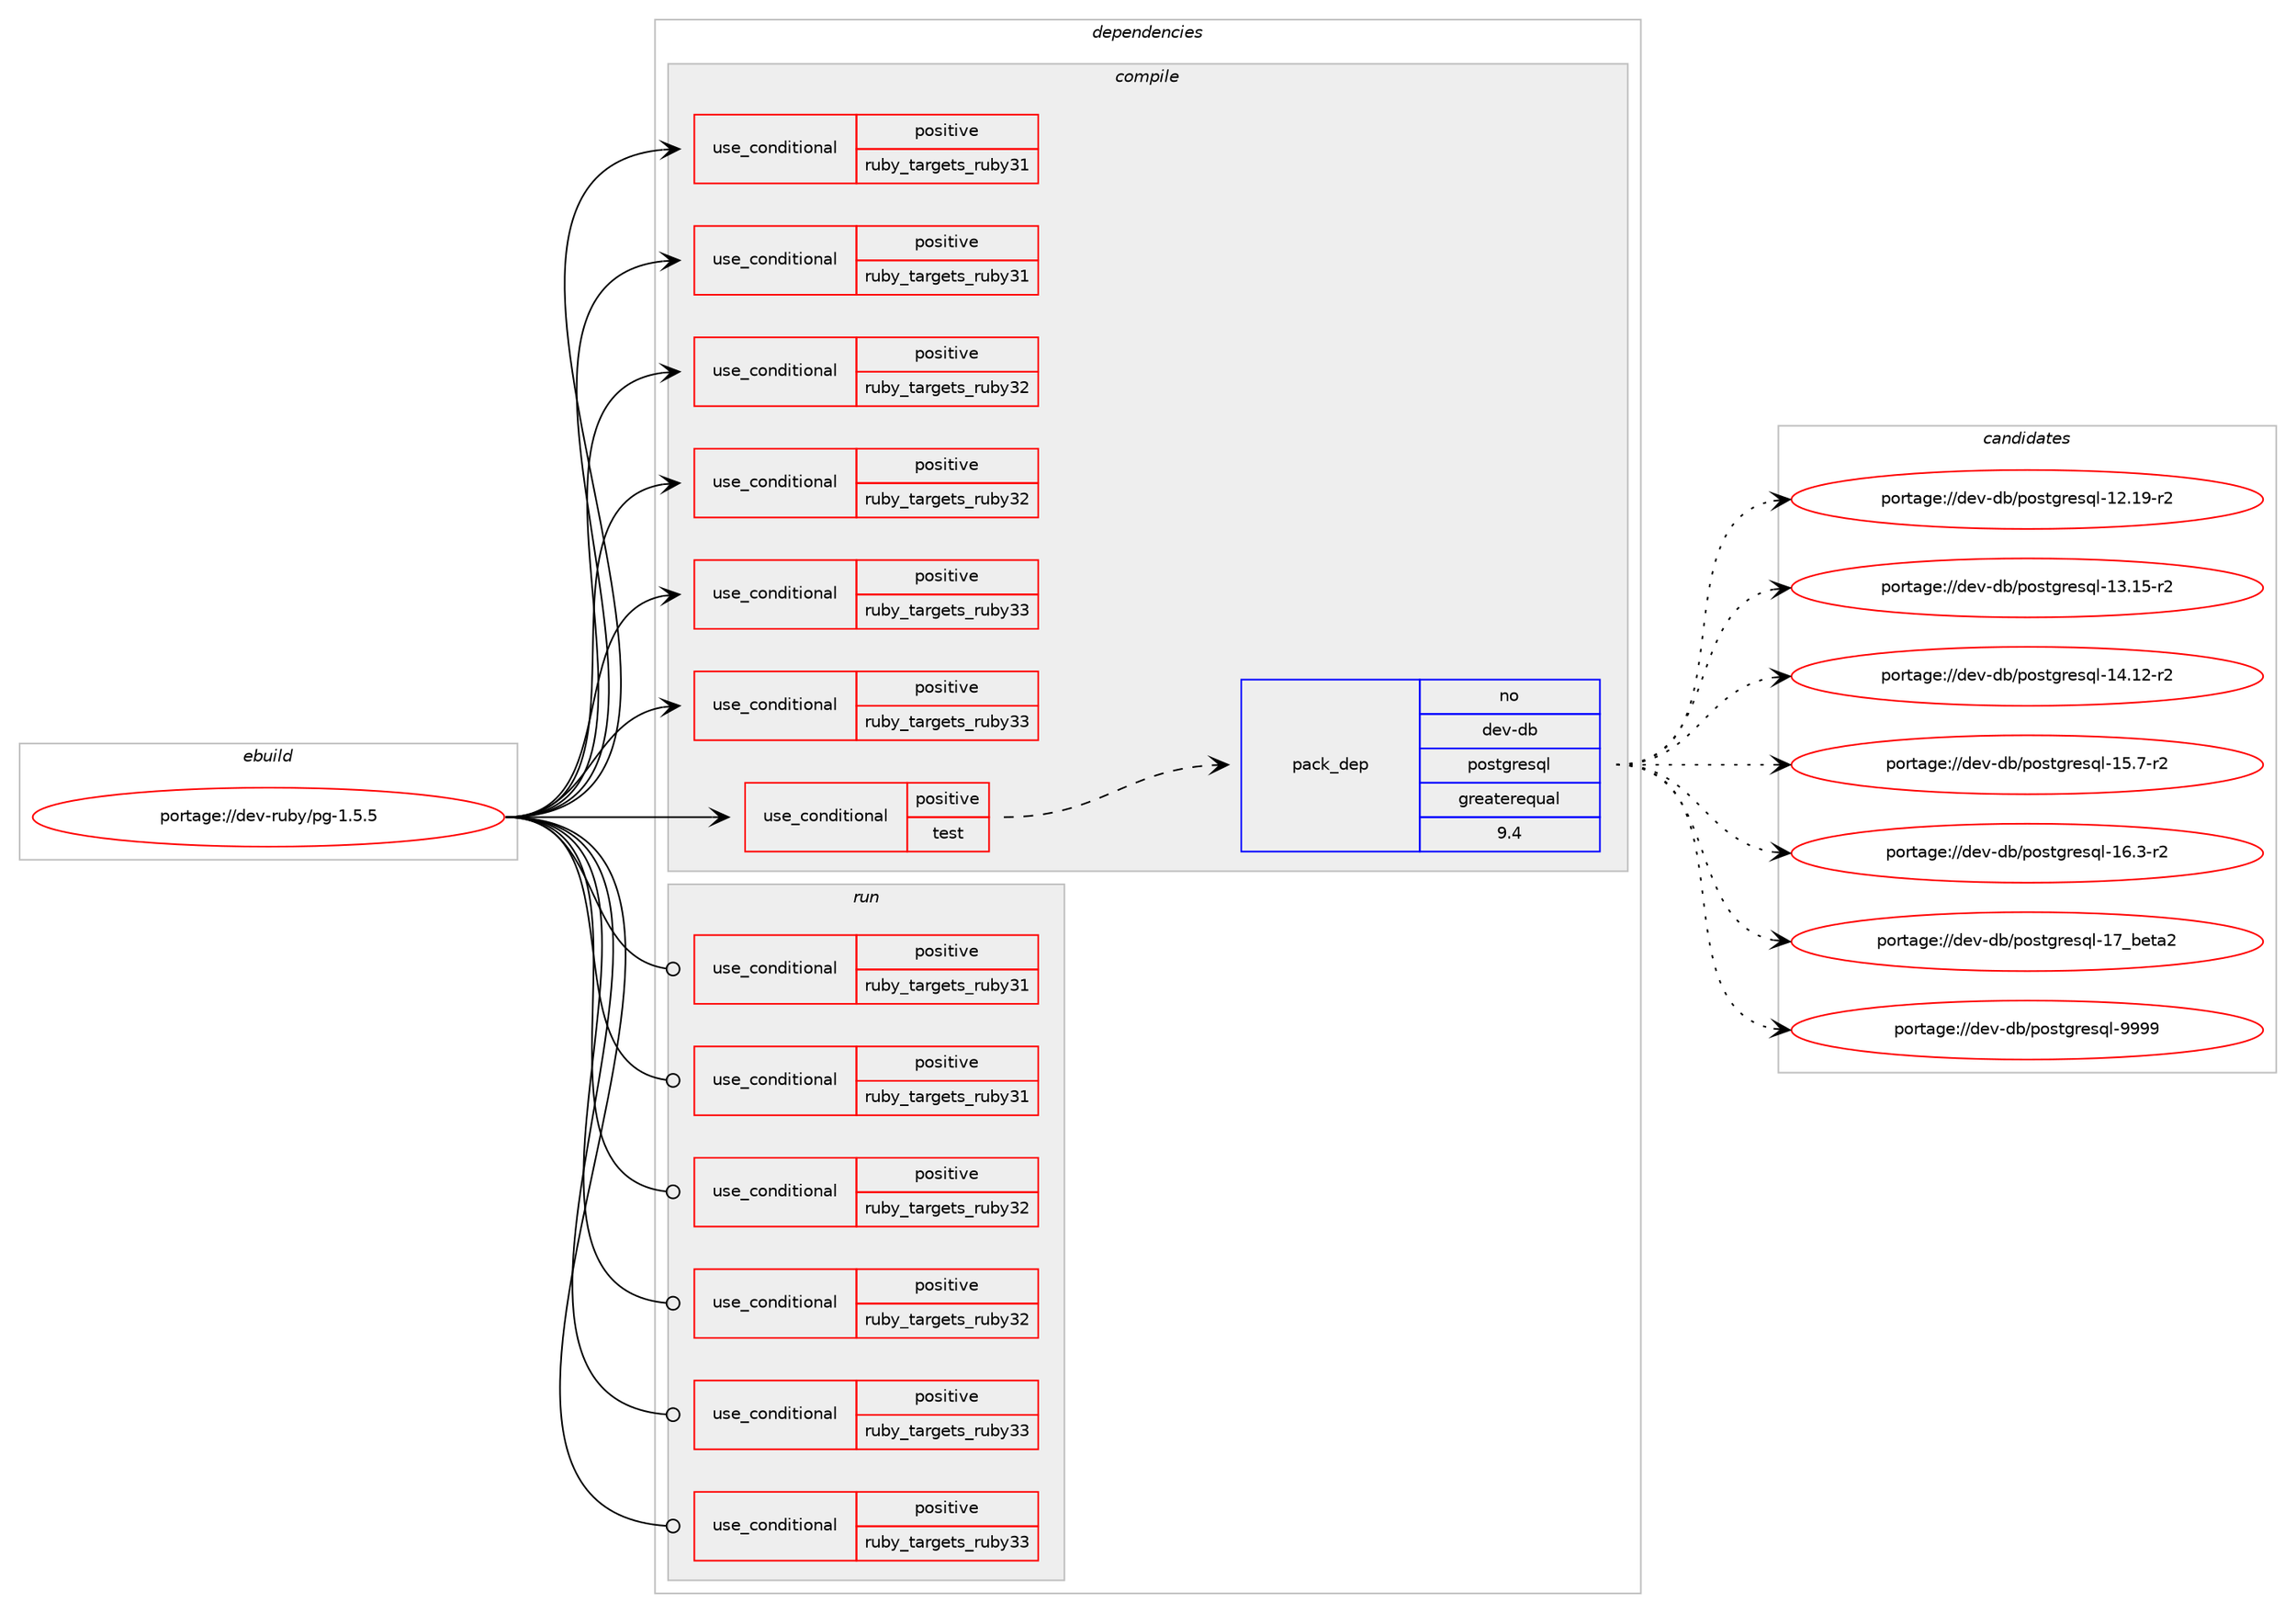 digraph prolog {

# *************
# Graph options
# *************

newrank=true;
concentrate=true;
compound=true;
graph [rankdir=LR,fontname=Helvetica,fontsize=10,ranksep=1.5];#, ranksep=2.5, nodesep=0.2];
edge  [arrowhead=vee];
node  [fontname=Helvetica,fontsize=10];

# **********
# The ebuild
# **********

subgraph cluster_leftcol {
color=gray;
rank=same;
label=<<i>ebuild</i>>;
id [label="portage://dev-ruby/pg-1.5.5", color=red, width=4, href="../dev-ruby/pg-1.5.5.svg"];
}

# ****************
# The dependencies
# ****************

subgraph cluster_midcol {
color=gray;
label=<<i>dependencies</i>>;
subgraph cluster_compile {
fillcolor="#eeeeee";
style=filled;
label=<<i>compile</i>>;
subgraph cond51101 {
dependency99028 [label=<<TABLE BORDER="0" CELLBORDER="1" CELLSPACING="0" CELLPADDING="4"><TR><TD ROWSPAN="3" CELLPADDING="10">use_conditional</TD></TR><TR><TD>positive</TD></TR><TR><TD>ruby_targets_ruby31</TD></TR></TABLE>>, shape=none, color=red];
# *** BEGIN UNKNOWN DEPENDENCY TYPE (TODO) ***
# dependency99028 -> package_dependency(portage://dev-ruby/pg-1.5.5,install,no,dev-lang,ruby,none,[,,],[slot(3.1)],[])
# *** END UNKNOWN DEPENDENCY TYPE (TODO) ***

}
id:e -> dependency99028:w [weight=20,style="solid",arrowhead="vee"];
subgraph cond51102 {
dependency99029 [label=<<TABLE BORDER="0" CELLBORDER="1" CELLSPACING="0" CELLPADDING="4"><TR><TD ROWSPAN="3" CELLPADDING="10">use_conditional</TD></TR><TR><TD>positive</TD></TR><TR><TD>ruby_targets_ruby31</TD></TR></TABLE>>, shape=none, color=red];
# *** BEGIN UNKNOWN DEPENDENCY TYPE (TODO) ***
# dependency99029 -> package_dependency(portage://dev-ruby/pg-1.5.5,install,no,virtual,rubygems,none,[,,],[],[use(enable(ruby_targets_ruby31),negative)])
# *** END UNKNOWN DEPENDENCY TYPE (TODO) ***

}
id:e -> dependency99029:w [weight=20,style="solid",arrowhead="vee"];
subgraph cond51103 {
dependency99030 [label=<<TABLE BORDER="0" CELLBORDER="1" CELLSPACING="0" CELLPADDING="4"><TR><TD ROWSPAN="3" CELLPADDING="10">use_conditional</TD></TR><TR><TD>positive</TD></TR><TR><TD>ruby_targets_ruby32</TD></TR></TABLE>>, shape=none, color=red];
# *** BEGIN UNKNOWN DEPENDENCY TYPE (TODO) ***
# dependency99030 -> package_dependency(portage://dev-ruby/pg-1.5.5,install,no,dev-lang,ruby,none,[,,],[slot(3.2)],[])
# *** END UNKNOWN DEPENDENCY TYPE (TODO) ***

}
id:e -> dependency99030:w [weight=20,style="solid",arrowhead="vee"];
subgraph cond51104 {
dependency99031 [label=<<TABLE BORDER="0" CELLBORDER="1" CELLSPACING="0" CELLPADDING="4"><TR><TD ROWSPAN="3" CELLPADDING="10">use_conditional</TD></TR><TR><TD>positive</TD></TR><TR><TD>ruby_targets_ruby32</TD></TR></TABLE>>, shape=none, color=red];
# *** BEGIN UNKNOWN DEPENDENCY TYPE (TODO) ***
# dependency99031 -> package_dependency(portage://dev-ruby/pg-1.5.5,install,no,virtual,rubygems,none,[,,],[],[use(enable(ruby_targets_ruby32),negative)])
# *** END UNKNOWN DEPENDENCY TYPE (TODO) ***

}
id:e -> dependency99031:w [weight=20,style="solid",arrowhead="vee"];
subgraph cond51105 {
dependency99032 [label=<<TABLE BORDER="0" CELLBORDER="1" CELLSPACING="0" CELLPADDING="4"><TR><TD ROWSPAN="3" CELLPADDING="10">use_conditional</TD></TR><TR><TD>positive</TD></TR><TR><TD>ruby_targets_ruby33</TD></TR></TABLE>>, shape=none, color=red];
# *** BEGIN UNKNOWN DEPENDENCY TYPE (TODO) ***
# dependency99032 -> package_dependency(portage://dev-ruby/pg-1.5.5,install,no,dev-lang,ruby,none,[,,],[slot(3.3)],[])
# *** END UNKNOWN DEPENDENCY TYPE (TODO) ***

}
id:e -> dependency99032:w [weight=20,style="solid",arrowhead="vee"];
subgraph cond51106 {
dependency99033 [label=<<TABLE BORDER="0" CELLBORDER="1" CELLSPACING="0" CELLPADDING="4"><TR><TD ROWSPAN="3" CELLPADDING="10">use_conditional</TD></TR><TR><TD>positive</TD></TR><TR><TD>ruby_targets_ruby33</TD></TR></TABLE>>, shape=none, color=red];
# *** BEGIN UNKNOWN DEPENDENCY TYPE (TODO) ***
# dependency99033 -> package_dependency(portage://dev-ruby/pg-1.5.5,install,no,virtual,rubygems,none,[,,],[],[use(enable(ruby_targets_ruby33),negative)])
# *** END UNKNOWN DEPENDENCY TYPE (TODO) ***

}
id:e -> dependency99033:w [weight=20,style="solid",arrowhead="vee"];
subgraph cond51107 {
dependency99034 [label=<<TABLE BORDER="0" CELLBORDER="1" CELLSPACING="0" CELLPADDING="4"><TR><TD ROWSPAN="3" CELLPADDING="10">use_conditional</TD></TR><TR><TD>positive</TD></TR><TR><TD>test</TD></TR></TABLE>>, shape=none, color=red];
subgraph pack46610 {
dependency99035 [label=<<TABLE BORDER="0" CELLBORDER="1" CELLSPACING="0" CELLPADDING="4" WIDTH="220"><TR><TD ROWSPAN="6" CELLPADDING="30">pack_dep</TD></TR><TR><TD WIDTH="110">no</TD></TR><TR><TD>dev-db</TD></TR><TR><TD>postgresql</TD></TR><TR><TD>greaterequal</TD></TR><TR><TD>9.4</TD></TR></TABLE>>, shape=none, color=blue];
}
dependency99034:e -> dependency99035:w [weight=20,style="dashed",arrowhead="vee"];
}
id:e -> dependency99034:w [weight=20,style="solid",arrowhead="vee"];
# *** BEGIN UNKNOWN DEPENDENCY TYPE (TODO) ***
# id -> package_dependency(portage://dev-ruby/pg-1.5.5,install,no,dev-db,postgresql,none,[,,],[],[])
# *** END UNKNOWN DEPENDENCY TYPE (TODO) ***

}
subgraph cluster_compileandrun {
fillcolor="#eeeeee";
style=filled;
label=<<i>compile and run</i>>;
}
subgraph cluster_run {
fillcolor="#eeeeee";
style=filled;
label=<<i>run</i>>;
subgraph cond51108 {
dependency99036 [label=<<TABLE BORDER="0" CELLBORDER="1" CELLSPACING="0" CELLPADDING="4"><TR><TD ROWSPAN="3" CELLPADDING="10">use_conditional</TD></TR><TR><TD>positive</TD></TR><TR><TD>ruby_targets_ruby31</TD></TR></TABLE>>, shape=none, color=red];
# *** BEGIN UNKNOWN DEPENDENCY TYPE (TODO) ***
# dependency99036 -> package_dependency(portage://dev-ruby/pg-1.5.5,run,no,dev-lang,ruby,none,[,,],[slot(3.1)],[])
# *** END UNKNOWN DEPENDENCY TYPE (TODO) ***

}
id:e -> dependency99036:w [weight=20,style="solid",arrowhead="odot"];
subgraph cond51109 {
dependency99037 [label=<<TABLE BORDER="0" CELLBORDER="1" CELLSPACING="0" CELLPADDING="4"><TR><TD ROWSPAN="3" CELLPADDING="10">use_conditional</TD></TR><TR><TD>positive</TD></TR><TR><TD>ruby_targets_ruby31</TD></TR></TABLE>>, shape=none, color=red];
# *** BEGIN UNKNOWN DEPENDENCY TYPE (TODO) ***
# dependency99037 -> package_dependency(portage://dev-ruby/pg-1.5.5,run,no,virtual,rubygems,none,[,,],[],[use(enable(ruby_targets_ruby31),negative)])
# *** END UNKNOWN DEPENDENCY TYPE (TODO) ***

}
id:e -> dependency99037:w [weight=20,style="solid",arrowhead="odot"];
subgraph cond51110 {
dependency99038 [label=<<TABLE BORDER="0" CELLBORDER="1" CELLSPACING="0" CELLPADDING="4"><TR><TD ROWSPAN="3" CELLPADDING="10">use_conditional</TD></TR><TR><TD>positive</TD></TR><TR><TD>ruby_targets_ruby32</TD></TR></TABLE>>, shape=none, color=red];
# *** BEGIN UNKNOWN DEPENDENCY TYPE (TODO) ***
# dependency99038 -> package_dependency(portage://dev-ruby/pg-1.5.5,run,no,dev-lang,ruby,none,[,,],[slot(3.2)],[])
# *** END UNKNOWN DEPENDENCY TYPE (TODO) ***

}
id:e -> dependency99038:w [weight=20,style="solid",arrowhead="odot"];
subgraph cond51111 {
dependency99039 [label=<<TABLE BORDER="0" CELLBORDER="1" CELLSPACING="0" CELLPADDING="4"><TR><TD ROWSPAN="3" CELLPADDING="10">use_conditional</TD></TR><TR><TD>positive</TD></TR><TR><TD>ruby_targets_ruby32</TD></TR></TABLE>>, shape=none, color=red];
# *** BEGIN UNKNOWN DEPENDENCY TYPE (TODO) ***
# dependency99039 -> package_dependency(portage://dev-ruby/pg-1.5.5,run,no,virtual,rubygems,none,[,,],[],[use(enable(ruby_targets_ruby32),negative)])
# *** END UNKNOWN DEPENDENCY TYPE (TODO) ***

}
id:e -> dependency99039:w [weight=20,style="solid",arrowhead="odot"];
subgraph cond51112 {
dependency99040 [label=<<TABLE BORDER="0" CELLBORDER="1" CELLSPACING="0" CELLPADDING="4"><TR><TD ROWSPAN="3" CELLPADDING="10">use_conditional</TD></TR><TR><TD>positive</TD></TR><TR><TD>ruby_targets_ruby33</TD></TR></TABLE>>, shape=none, color=red];
# *** BEGIN UNKNOWN DEPENDENCY TYPE (TODO) ***
# dependency99040 -> package_dependency(portage://dev-ruby/pg-1.5.5,run,no,dev-lang,ruby,none,[,,],[slot(3.3)],[])
# *** END UNKNOWN DEPENDENCY TYPE (TODO) ***

}
id:e -> dependency99040:w [weight=20,style="solid",arrowhead="odot"];
subgraph cond51113 {
dependency99041 [label=<<TABLE BORDER="0" CELLBORDER="1" CELLSPACING="0" CELLPADDING="4"><TR><TD ROWSPAN="3" CELLPADDING="10">use_conditional</TD></TR><TR><TD>positive</TD></TR><TR><TD>ruby_targets_ruby33</TD></TR></TABLE>>, shape=none, color=red];
# *** BEGIN UNKNOWN DEPENDENCY TYPE (TODO) ***
# dependency99041 -> package_dependency(portage://dev-ruby/pg-1.5.5,run,no,virtual,rubygems,none,[,,],[],[use(enable(ruby_targets_ruby33),negative)])
# *** END UNKNOWN DEPENDENCY TYPE (TODO) ***

}
id:e -> dependency99041:w [weight=20,style="solid",arrowhead="odot"];
# *** BEGIN UNKNOWN DEPENDENCY TYPE (TODO) ***
# id -> package_dependency(portage://dev-ruby/pg-1.5.5,run,no,dev-db,postgresql,none,[,,],any_different_slot,[])
# *** END UNKNOWN DEPENDENCY TYPE (TODO) ***

}
}

# **************
# The candidates
# **************

subgraph cluster_choices {
rank=same;
color=gray;
label=<<i>candidates</i>>;

subgraph choice46610 {
color=black;
nodesep=1;
choice1001011184510098471121111151161031141011151131084549504649574511450 [label="portage://dev-db/postgresql-12.19-r2", color=red, width=4,href="../dev-db/postgresql-12.19-r2.svg"];
choice1001011184510098471121111151161031141011151131084549514649534511450 [label="portage://dev-db/postgresql-13.15-r2", color=red, width=4,href="../dev-db/postgresql-13.15-r2.svg"];
choice1001011184510098471121111151161031141011151131084549524649504511450 [label="portage://dev-db/postgresql-14.12-r2", color=red, width=4,href="../dev-db/postgresql-14.12-r2.svg"];
choice10010111845100984711211111511610311410111511310845495346554511450 [label="portage://dev-db/postgresql-15.7-r2", color=red, width=4,href="../dev-db/postgresql-15.7-r2.svg"];
choice10010111845100984711211111511610311410111511310845495446514511450 [label="portage://dev-db/postgresql-16.3-r2", color=red, width=4,href="../dev-db/postgresql-16.3-r2.svg"];
choice10010111845100984711211111511610311410111511310845495595981011169750 [label="portage://dev-db/postgresql-17_beta2", color=red, width=4,href="../dev-db/postgresql-17_beta2.svg"];
choice1001011184510098471121111151161031141011151131084557575757 [label="portage://dev-db/postgresql-9999", color=red, width=4,href="../dev-db/postgresql-9999.svg"];
dependency99035:e -> choice1001011184510098471121111151161031141011151131084549504649574511450:w [style=dotted,weight="100"];
dependency99035:e -> choice1001011184510098471121111151161031141011151131084549514649534511450:w [style=dotted,weight="100"];
dependency99035:e -> choice1001011184510098471121111151161031141011151131084549524649504511450:w [style=dotted,weight="100"];
dependency99035:e -> choice10010111845100984711211111511610311410111511310845495346554511450:w [style=dotted,weight="100"];
dependency99035:e -> choice10010111845100984711211111511610311410111511310845495446514511450:w [style=dotted,weight="100"];
dependency99035:e -> choice10010111845100984711211111511610311410111511310845495595981011169750:w [style=dotted,weight="100"];
dependency99035:e -> choice1001011184510098471121111151161031141011151131084557575757:w [style=dotted,weight="100"];
}
}

}
